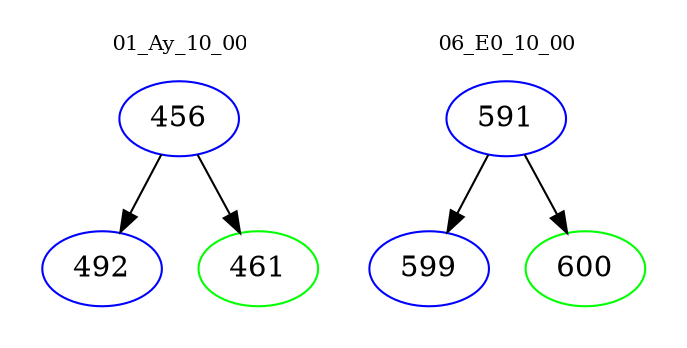 digraph{
subgraph cluster_0 {
color = white
label = "01_Ay_10_00";
fontsize=10;
T0_456 [label="456", color="blue"]
T0_456 -> T0_492 [color="black"]
T0_492 [label="492", color="blue"]
T0_456 -> T0_461 [color="black"]
T0_461 [label="461", color="green"]
}
subgraph cluster_1 {
color = white
label = "06_E0_10_00";
fontsize=10;
T1_591 [label="591", color="blue"]
T1_591 -> T1_599 [color="black"]
T1_599 [label="599", color="blue"]
T1_591 -> T1_600 [color="black"]
T1_600 [label="600", color="green"]
}
}

